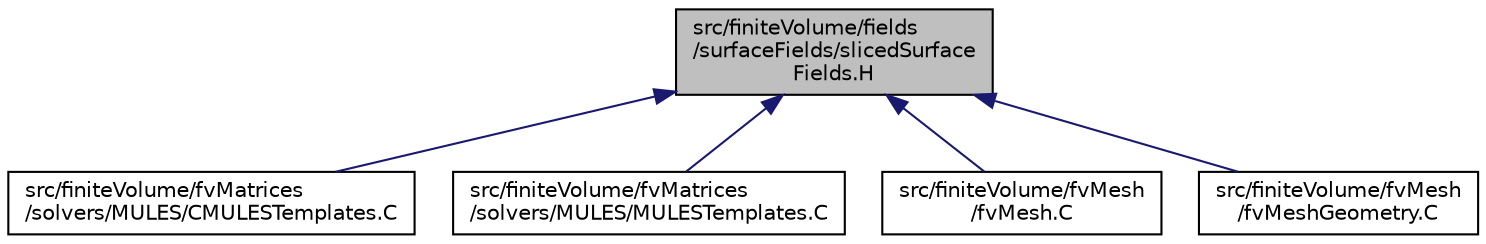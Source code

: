 digraph "src/finiteVolume/fields/surfaceFields/slicedSurfaceFields.H"
{
  bgcolor="transparent";
  edge [fontname="Helvetica",fontsize="10",labelfontname="Helvetica",labelfontsize="10"];
  node [fontname="Helvetica",fontsize="10",shape=record];
  Node307 [label="src/finiteVolume/fields\l/surfaceFields/slicedSurface\lFields.H",height=0.2,width=0.4,color="black", fillcolor="grey75", style="filled", fontcolor="black"];
  Node307 -> Node308 [dir="back",color="midnightblue",fontsize="10",style="solid",fontname="Helvetica"];
  Node308 [label="src/finiteVolume/fvMatrices\l/solvers/MULES/CMULESTemplates.C",height=0.2,width=0.4,color="black",URL="$a03491.html"];
  Node307 -> Node309 [dir="back",color="midnightblue",fontsize="10",style="solid",fontname="Helvetica"];
  Node309 [label="src/finiteVolume/fvMatrices\l/solvers/MULES/MULESTemplates.C",height=0.2,width=0.4,color="black",URL="$a03509.html"];
  Node307 -> Node310 [dir="back",color="midnightblue",fontsize="10",style="solid",fontname="Helvetica"];
  Node310 [label="src/finiteVolume/fvMesh\l/fvMesh.C",height=0.2,width=0.4,color="black",URL="$a03716.html"];
  Node307 -> Node311 [dir="back",color="midnightblue",fontsize="10",style="solid",fontname="Helvetica"];
  Node311 [label="src/finiteVolume/fvMesh\l/fvMeshGeometry.C",height=0.2,width=0.4,color="black",URL="$a03722.html"];
}
